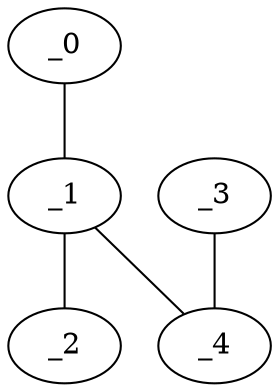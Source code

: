 graph AP1_0027 {
	_0	 [x="0.502946",
		y="0.0961173"];
	_1	 [x="1.46863",
		y="2.46399"];
	_0 -- _1;
	_2	 [x="2.21613",
		y="0.355747"];
	_1 -- _2;
	_4	 [x="1.86151",
		y="1.21818"];
	_1 -- _4;
	_3	 [x="0.879608",
		y="1.49445"];
	_3 -- _4;
}
